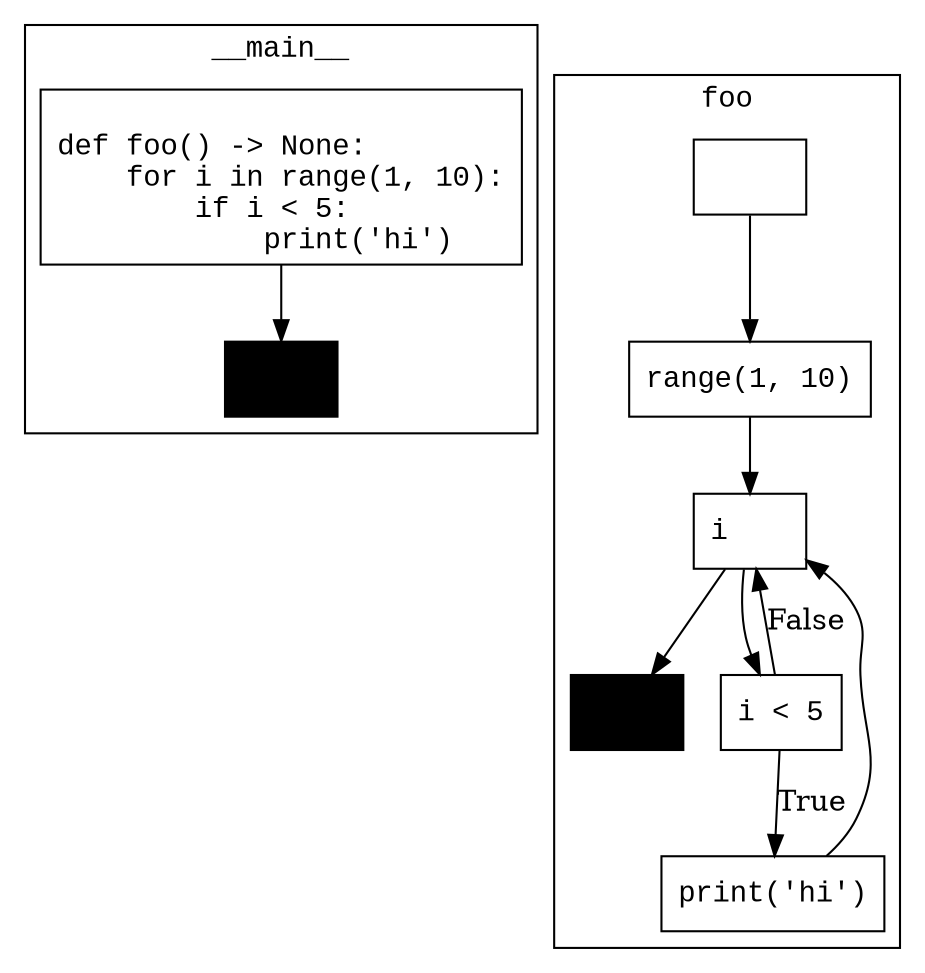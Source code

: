 digraph my_file {
	node [fontname="Courier New" shape=box]
	subgraph cluster_0 {
		cluster_0_0 [label="\ldef foo() -> None:\l    for i in range(1, 10):\l        if i < 5:\l            print('hi')\l" fillcolor=white style=filled]
		cluster_0_0 -> cluster_0_1 [color=black]
		cluster_0_1 [label="\l" fillcolor=black style=filled]
		fontname="Courier New" label=__main__
	}
	subgraph cluster_1 {
		cluster_1_0 [label="\l" fillcolor=white style=filled]
		cluster_1_0 -> cluster_1_2 [color=black]
		cluster_1_2 [label="range(1, 10)\l" fillcolor=white style=filled]
		cluster_1_2 -> cluster_1_3 [color=black]
		cluster_1_3 [label="i\l" fillcolor=white style=filled]
		cluster_1_3 -> cluster_1_5 [color=black]
		cluster_1_5 [label="i < 5\l" fillcolor=white style=filled]
		cluster_1_5 -> cluster_1_6 [label=True color=black]
		cluster_1_6 [label="print('hi')\l" fillcolor=white style=filled]
		cluster_1_6 -> cluster_1_3 [color=black]
		cluster_1_5 -> cluster_1_3 [label=False color=black]
		cluster_1_3 -> cluster_1_1 [color=black]
		cluster_1_1 [label="\l" fillcolor=black style=filled]
		fontname="Courier New" label=foo
	}
}
